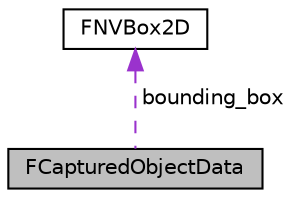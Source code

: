 digraph "FCapturedObjectData"
{
  edge [fontname="Helvetica",fontsize="10",labelfontname="Helvetica",labelfontsize="10"];
  node [fontname="Helvetica",fontsize="10",shape=record];
  Node1 [label="FCapturedObjectData",height=0.2,width=0.4,color="black", fillcolor="grey75", style="filled", fontcolor="black"];
  Node2 -> Node1 [dir="back",color="darkorchid3",fontsize="10",style="dashed",label=" bounding_box" ,fontname="Helvetica"];
  Node2 [label="FNVBox2D",height=0.2,width=0.4,color="black", fillcolor="white", style="filled",URL="$struct_f_n_v_box2_d.html"];
}
